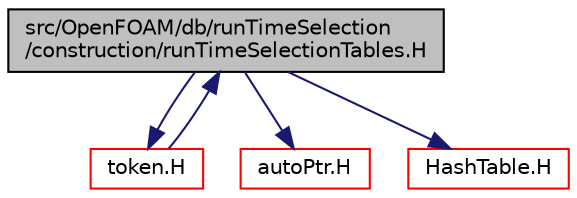 digraph "src/OpenFOAM/db/runTimeSelection/construction/runTimeSelectionTables.H"
{
  bgcolor="transparent";
  edge [fontname="Helvetica",fontsize="10",labelfontname="Helvetica",labelfontsize="10"];
  node [fontname="Helvetica",fontsize="10",shape=record];
  Node0 [label="src/OpenFOAM/db/runTimeSelection\l/construction/runTimeSelectionTables.H",height=0.2,width=0.4,color="black", fillcolor="grey75", style="filled", fontcolor="black"];
  Node0 -> Node1 [color="midnightblue",fontsize="10",style="solid",fontname="Helvetica"];
  Node1 [label="token.H",height=0.2,width=0.4,color="red",URL="$a09947.html"];
  Node1 -> Node0 [color="midnightblue",fontsize="10",style="solid",fontname="Helvetica"];
  Node0 -> Node56 [color="midnightblue",fontsize="10",style="solid",fontname="Helvetica"];
  Node56 [label="autoPtr.H",height=0.2,width=0.4,color="red",URL="$a11828.html"];
  Node0 -> Node58 [color="midnightblue",fontsize="10",style="solid",fontname="Helvetica"];
  Node58 [label="HashTable.H",height=0.2,width=0.4,color="red",URL="$a09179.html"];
}
